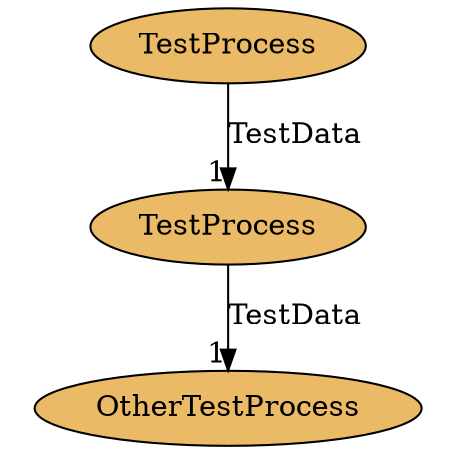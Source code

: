 digraph test {
ratio=1.0
node [style=filled]
"TestProcessi1" [fillcolor="#ebba66",label="TestProcess"];
"TestProcessi2" [fillcolor="#ebba66",label="TestProcess"];
"TestProcessTarget" [fillcolor="#ebba66",label="OtherTestProcess"];
"TestProcessi1" -> "TestProcessi2" [label="TestData",headlabel="1"];
"TestProcessi2" -> "TestProcessTarget" [label="TestData",headlabel="1"];
}
